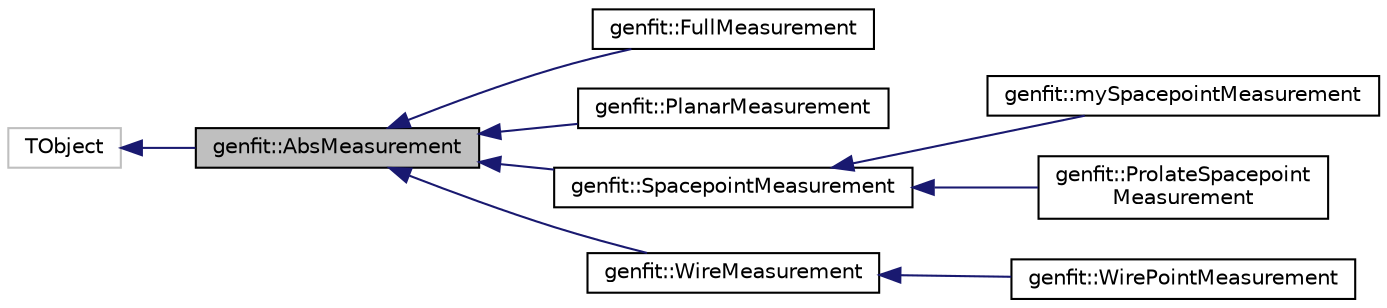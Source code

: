 digraph "genfit::AbsMeasurement"
{
 // LATEX_PDF_SIZE
  edge [fontname="Helvetica",fontsize="10",labelfontname="Helvetica",labelfontsize="10"];
  node [fontname="Helvetica",fontsize="10",shape=record];
  rankdir="LR";
  Node1 [label="genfit::AbsMeasurement",height=0.2,width=0.4,color="black", fillcolor="grey75", style="filled", fontcolor="black",tooltip="Contains the measurement and covariance in raw detector coordinates."];
  Node2 -> Node1 [dir="back",color="midnightblue",fontsize="10",style="solid",fontname="Helvetica"];
  Node2 [label="TObject",height=0.2,width=0.4,color="grey75", fillcolor="white", style="filled",tooltip=" "];
  Node1 -> Node3 [dir="back",color="midnightblue",fontsize="10",style="solid",fontname="Helvetica"];
  Node3 [label="genfit::FullMeasurement",height=0.2,width=0.4,color="black", fillcolor="white", style="filled",URL="$classgenfit_1_1FullMeasurement.html",tooltip="Measurement class implementing a measurement of all track parameters."];
  Node1 -> Node4 [dir="back",color="midnightblue",fontsize="10",style="solid",fontname="Helvetica"];
  Node4 [label="genfit::PlanarMeasurement",height=0.2,width=0.4,color="black", fillcolor="white", style="filled",URL="$classgenfit_1_1PlanarMeasurement.html",tooltip="Measurement class implementing a planar hit geometry (1 or 2D)."];
  Node1 -> Node5 [dir="back",color="midnightblue",fontsize="10",style="solid",fontname="Helvetica"];
  Node5 [label="genfit::SpacepointMeasurement",height=0.2,width=0.4,color="black", fillcolor="white", style="filled",URL="$classgenfit_1_1SpacepointMeasurement.html",tooltip="Class for measurements implementing a space point hit geometry."];
  Node5 -> Node6 [dir="back",color="midnightblue",fontsize="10",style="solid",fontname="Helvetica"];
  Node6 [label="genfit::mySpacepointMeasurement",height=0.2,width=0.4,color="black", fillcolor="white", style="filled",URL="$classgenfit_1_1mySpacepointMeasurement.html",tooltip="Example class for a spacepoint measurement which can be created from mySpacepointDetectorHit via the ..."];
  Node5 -> Node7 [dir="back",color="midnightblue",fontsize="10",style="solid",fontname="Helvetica"];
  Node7 [label="genfit::ProlateSpacepoint\lMeasurement",height=0.2,width=0.4,color="black", fillcolor="white", style="filled",URL="$classgenfit_1_1ProlateSpacepointMeasurement.html",tooltip="Class for measurements implementing a space point hit geometry with a very prolate form of the covari..."];
  Node1 -> Node8 [dir="back",color="midnightblue",fontsize="10",style="solid",fontname="Helvetica"];
  Node8 [label="genfit::WireMeasurement",height=0.2,width=0.4,color="black", fillcolor="white", style="filled",URL="$classgenfit_1_1WireMeasurement.html",tooltip="Class for measurements in wire detectors (Straw tubes and drift chambers) which do not measure the co..."];
  Node8 -> Node9 [dir="back",color="midnightblue",fontsize="10",style="solid",fontname="Helvetica"];
  Node9 [label="genfit::WirePointMeasurement",height=0.2,width=0.4,color="black", fillcolor="white", style="filled",URL="$classgenfit_1_1WirePointMeasurement.html",tooltip="Class for measurements in wire detectors (Straw tubes and drift chambers) which can measure the coord..."];
}
